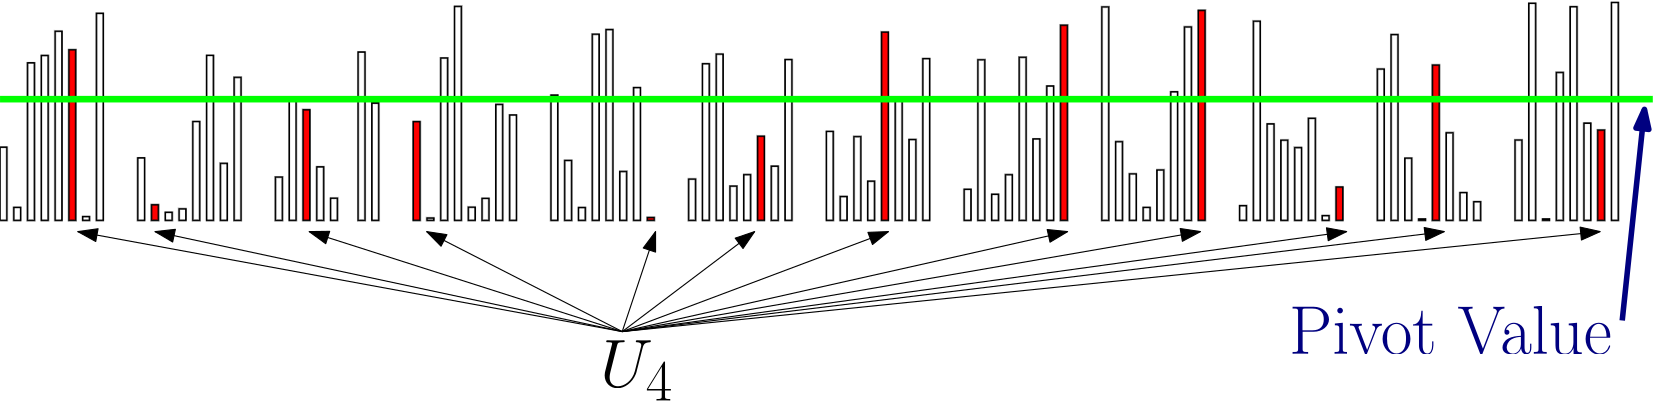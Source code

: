 <?xml version="1.0"?>
<!DOCTYPE ipe SYSTEM "ipe.dtd">
<ipe version="70212" creator="Ipe 7.2.12">
<info created="D:20191006114320" modified="D:20191006114724"/>
<bitmap id="1" width="2000" height="500" BitsPerComponent="8" ColorSpace="DeviceRGB" Filter="FlateDecode" length="15958" encoding="base64">
eNrt3U/ofuta1/FfWE0SCxOsiAMdirDQ0TmDyiAJahJFgw1aoRCBUtBACJx1ZkHgICgUIlAs
hT2IoklBGGQ1OGeklERwgkNEgkmJTRLp6YtbDvx8/q/vs+51Xdfn9WKN9uk8Pb9nrXXf1/32
7L1PJwAAAAAAAAAAAAAAgvy/e/xEAAAAAACx/s89fqKv+3DTp59+6icCAAAAAIilIT/7W/2W
S/xWAAAAAADhPmvIv+MSDfnib3X+1z/55BO/FQAAAABAOA3ZbwUAj/gX9/iJAAAACKch+60A
4PF90D+DDgDgor92j58IIOfsfP7Xj23If/Smo76V3g6AmeHPXWIfBAD4LA5c8/af+okAcs7O
17aJY8t2tf8Fnd4OgJnBPggAcNFnQ9E/vERvB3B2rtDb/+OZCt9KZwDAzGAfBAB4cCh6+yt6
O4Czs7Ld5VsBgH0QAOBwevuuvnSTWRRwdvatAMDMAAAwht6+YBat9k8eBuhydvatAMDMAADQ
iN6+YBb90tn1id4OODv7VgBgZgAAmEVvXzGLnl16O+Ds7FvRxds9/cM3+YkAM4N9EADg9lCk
t79yFtXbAWdn34q2PhuKbvATAWYG+yAAwO2hSG9/5SyqtwPOzr4VbX19KPrPZ/R2wMxgHwQA
eGQo0ttfOYvq7YCzs29FWzeGIr0dMDPYBwEAHhmK9PZXzqJ6O+Ds7FvRlt4OYB8EAHiQ3r5i
FtXbAWdn34q29HYA+yAAwIP09hWzqN4OODv7VrSltwPYBwEAHqS3r5hF9XbA2dm3oi29HcA+
CADwIL19xSyqtwPOzr4VbentAPZBAIAH6e0rZlG9HXB29q1oS28HsA8CADxIb18xizbv7W/f
8x/d5EaDs7NvpTMMprcD2AcBAB6kt6+YRfv39g83udHg7Oxb6QyD6e0A9kEAgAfp7Stm0RG9
/e1h+KtndAZwdvatdIbx9HYA+yAAwIP09hWz6JTe/viwDTg7+1aMYR8EsA8CADxIb18xi+rt
gLOzb0Vb9kEA+yAAUNAP3nPIt9LbV8yiejvg7Oxb0ZZ9EMA+CAAU9Nn4cc1RZVtvXzGL6u2A
s7NvRVv2QQD7IABQ0Gfjxw9fuvT2Fn7knquzqN4OODv7VrRlHwSwDwIABf3G+HGWXj/V21vd
waf+DgW9HXB29q3ozj4IYB8EAArS22fcwR+4RG8HnJ19K51hKvsggH2Qp/z0PX4iAF5Cbx9y
B5/5rfR2wNnZt6I7+yCAfZANZ+dq//Y6AKbuOHp7+zuot+sM4OzsW+kM+/iZe+yDAGYGupyd
v+sSnQGAl+84env7O6i36wzg7Oxb6Qx77jg32AcBzAyMPDsDvfyHe/xELN1x9PakmUFvB5yd
fSue3XG+8xK9HcDMwOCzM9Bxbq/2v5Mhd8fR25NmBr0dcHb2rei+49gHAeyD6AzA+ev8xy5d
JmQO2HH09qSZQW8HnJ19K7rvOPZBAPtg+O78AzfpDJA7t19KXiZkVtLbh9xBvV1nCPCVe/xE
zs6+lc6Qs+PYBwHsg3bnp/6pEToDpMztejtH09uH3EG9XWeIedqvsTI4O/tWOkPUjmMfBLAP
2p3f7u+PnNHbIX1l0Ns5mt4+5A7q7TpDzNP+hUusDM7OvpXOkLbj2AcB7IN256f2QZ0BUlYG
vZ2j6e1D7qDerjN42q0Mzs6+lc6QtOPYBwHsg3ZnvR248Drr7RxNbx9yB/V2ncHTbmVwdvat
dIakHcc+CGAftDvr7cCF11lv52h6+5A7qLfrDJ52K4Ozs2+lMyTtOPZBAPug3VlvBy68zno7
R9Pbh9xBvV1n8LRbGZydfSudIWnHsQ8C2Aftzno7cOF11ts5mt4+5A7q7TqDp93K4OzsW+kM
STuOfRDAPmh31tuBC6+z3s7R9PYhd1Bv1xk87VYGZ2ffSmdI2nHsgwD2Qbuz3g5ceJ31do6m
tw+5g3q7zuBptzI4O/tWOkPSjmMfBLAP2p31duDC66y3czS9fcgd1Nt1Bk+7lcHZ2bfSGZJ2
HPsggH3Q7qy3AxdeZ72do+ntQ+6g3q4zeNqtDM7OvpXOkLTj2AcB7IN2Z70duPA66+0cTW8f
cgf1dp3B025lcHb2rXSGpB3HPghgH7Q76+3AhddZb+doevuQO6i36wyediuDs7NvpTMk7Tj2
QQD7oN1ZbwcuvM56O0fT24fcQb1dZ/C0WxmcnX0rnSFpx7EPAtgH7c56O3DhddbbOZrePuQO
6u06g6fdyuDs7FvpDEk7jn0QwD5od9bbgQuvs97O0fT2IXdQb9cZPO1WBmdn30pnSNpx7IMA
9kG7s94OXHid9XaOprcPuYN6u87gabcyODv7VjpD0o5jHwSwD9qd9Xbgwuust3M0vX3IHdTb
dQZPu5XB2dm30hkqnej/xHUvWa/sgwD2Qbuz3g5ceJ31do6mtw+5g3q7zuBptzI4O/tWOkOx
E/01ejuAfZCjdmenCZi/MujtHE1vH3IH9XadwdNuZXB29q10hmon+g8f/t3H16d6OwT7pXv8
RPZBVuzOThMwfmXQ2zma3j7kDurtOoOn3crg7Oxb6QzVTvR7zlf2QWg6yez6d76YGeyDdueT
3g5WBr2dGlOf3t7+DurtOoOn3crg7Oxb6QzVTvR6O3C2MnzzJSYZ+yDrdmenCRi/Mujt1Jj6
9Pb2d1Bv1xk87VYGZ2ffSmeodqLX2wGTjH2Qaruzd7DMHfyhm/xEbF8Z9HaKTH16e9Lcrrfj
lIqzs2/FihO93p7k1+7xE2GSsQ9SYnf2Dla6gzf4idi+MujtFJn69PakuV1vxykVZ2ffKtm3
37RlSz1ivrIP1lyvrvEOYpKxD3L4edA7WPMO/p0zJhne+1zp7RSZ+vT2pLldb8cpFWdn38pz
9XgX1dt5/Ln6hku8g5hk7INUOA96B53oSXmu9HaKTH16e9LcrrfjlIqzs2/lufq5M9u31CPm
K/ug9QqTDN7BZHp74B2ER58rvT3J99xz5NSntyfN7Xo7Tqk4O/tWnqtXbqlHzFf2QesVJpnZ
v9UXrntJYqU7vT3wDsKjz1Wx3v6L97hx75+vrjm4bOvtSXO73o5TKl0o292/1YznSm/HO4hJ
pv7Z2TuYRm8PvIPw6HNVrLf7twMvmBl+8hK93T648rfS23FKpQtlu/u3mvFc6e14BzHJHPVb
feVjL0ysdKe3B97BMX7XTdarFzxXJXv7t1zS62n/vnvMVyvPg2bRar+V3o5TKl0o292/1Yzn
Sm/HO4hJps0ZxzsYQ28PvIPDZoZrrFcveK5K9vYBT3vpf3KL3m4WLTKL6u04pdJkFq12dvat
0p4rvR3vICaZNmcc72AMvT3wDg6bGf7XGevVy54rvX3P3fnHLtGQ158HzaJFZ1G9HadUmsyi
1c7OvlXac6W34x3EJNPmjOMdjKG3B95BMwOPPld6e9Iko7ebRWvNono7TqmYRX2rESvDN123
9zFcb8c7iEmm1hnHOxhDbw+8g2YGHn2u9PakSUZvN4vWmkX1dpxSMYv6VlNWhqf+KYJ6O95B
TDJjzzjewRh6ezXfdtNLXmczA4+uDHp70iSjt5tFa82iejtOqZhFfatBK8Mvf2zNMVxvxzuI
SabWGcc7GENvr7kPPv7vANXbrVc7rgx6e9Iko7ebRWvNono7Tqmv8JP3uHHzZlHfKq3J6O14
B3HGmbe2053eXnMf/PkzL3ydzQw8ujLo7UmTjN5uFq01i+rtOKW+7ls99c+yoPss6lulNRm9
He8gzjjz1na609u774N6u/Vqx5VBb89rMnq7WbTKLKq345T6um/1PZcu69XUWdS3Smsyejve
QZxx5q3tdKe3d98H9Xbr1Y4rg96e12T0drNolVlUb8cpde4qahb1rXLmdr3dPmi9wiTjt/IO
BtLbu++Derv1aseVQW8PbDJKkVm0yCyqt+OUOncVNYv6Vjlzu95uH7ReYZLxW3kHA+nt3fdB
vd16tePKoLcHNhmlyCxaZBbV2zn6Dv7dm6yinJRtc3uNJqO34x3EGWfe2s6A04Te3nof1Nut
VzuuDHp70iSjFJlFa82iejsF7uANVlFOyra5vUaT0dvxDuKMM29tZ8ZpQm/vuw/q7darHVcG
vT1pklGKzKK1ZlG9nRp38G+d0dspPov6VmlNRm/HO4gzzry1nTGniV03evbbB/V269WOK4Pe
njTJKEVm0VqzqN6OCXnuKmoW9a1y5na93T5ovcIp1W/lHXSa6HuaiN0H9Xbr1Y4rg96eNMko
RWbRWrOo3o4Jee4qahZ93I/f02VC1tsPWWT0dryDOOM0XdtxmvAOHrsP6u3Wqx1XBr09aZJR
isyitWZRvR0T8txV1Cz67B28ptGJXm8/ZJHR2/EO4ozTdG3HacI7eOw+qLdbr3ZcGfT2pElG
KTKL1ppF9XZMyHNXUbPos3fwey/R2zWZ936U3m69cnbGGafq2o7ThHfw2H1Qb7de7bgy6O1J
k4xSZBatNYvq7ZiQ566iZtHAE73efsgio7fjHcQZp+najtOEd/DYfVBvt17tuDLo7UmTjFJk
Fq01i+rtmJDnrqJm0cATvd5+yCKjt+MdxBmn6dqO04R38Nh9UG+3Xu24MujtSZOMUmQWrTWL
6u2YkOeuombRwBO93n7IIqO3s/Id/Hv3uAtOqdb2wH3QaaL7aSJ2H9TbrVc7rgx6e9IkoxSZ
RWvNono7JuS5q6hZNPBEr7cfssjo7axfr5769zvjlGpt16+cJryDNfdBvd16tePKoLcnTTJK
kVm01iyqt2NCnruKmkUDT/R6+yGLjN7O+vXqb15ix3FK9VvpV04TTU8Tsfug3m692nFl0NuT
JhmlyCxaaxbV2zEhz11FzaKBJ3q9/ZBFRm+n+HqFU6q1Xb9ymvAO1twH9Xbr1Y4rg96eNMko
RWbRWrOo3o4Jee4qahYNPNHr7YcsMno7xdcrnFKt7fqV04R3sOY+qLdbr3ZcGfT2pElGKTKL
1ppF9XZMyHNXUbNo4Ilebz9kkdHbKb5e4ZRqbdevnCa8gzX3Qb3derXjyqC3J00ySpFZtNYs
qrdjQp67ippFA0/0evshi4zeTvH1CqdUa7t+5TThHay5D+rt1qsdVwa9PWmSUYrMorVmUb0d
E/LcVdQsGnii19sPWWT0doqvVzilWtv1K6cJ72DNfVBvt17tuDLo7UmTjFJkFq01i+rtmJDn
rqJm0cATvd5+yCKjt1N8vcIp1dquXzlNeAdr7oN6u/Vqx5VBb0+aZJQis2itWVRvx4Q8dxU1
iwae6PX2QxYZvZ3i6xVOqdZ2/cppwjtYcx/U261XO64MenvSJKMUmUVrzaJ6OybkuauoWTTw
RK+3H7LI6O0UX69wSrW261dOE97Bmvug3m692nFl0NuTJhmlyCxaaxbV2zEhz11FzaKBJ3q9
/ZBFRm+n+HqFU6q1Xb9ymvAO1twH9Xbr1Y4rg96eNMks+FZvH/X7bupSiuyDK2ZRvR0T8gvf
Qb297Syqt2syO36U3m690ttxB7N3Z9JOE//3HvugScZ6tWJl0NuTJpk1vf3DTV1KkVl0xSyq
t2NCfuE7qLe3nUX1dk1mx4/S261XejvuYPbuTNppYkOTid0H9Xbr1Y4rg96eNMksW9vfPuq/
n9HbzaK/+XXW2zEhv/Ad1NvbzqJ6uyaz40fp7dYrvR13MHt3Ju008dlH/fZLNGSTjPVq3cqg
tydNMit7e6nzoFm06Cyqt2NCfuE7qLe3nUX1dk1mx4/S261XejvuYPbuTNppQkPe9XU2M/Do
O6i3J00yertZtNYsqrdjQn7hO6i3t51F9XZNZseP0tutV3o77mD27kzaaUJD3vV1NjPw6Duo
tydNMnq7WbTWLKq3Y0J+4Tuot7edRfV2TWbHj9LbrVd6O+5g9u5M2mlCQ971dTYz8Og7qLcn
TTJ6u1m01iyqt2NCfuE7qLe3nUX1dk1mx4/S261XejvuYPbuTNppQkPe9XU2M/DoO6i3J00y
ertZ9JE7+LmbXrl56e2YkF+4XuntbWdRvV2T2fGj9Hbrld6OO5i9O5N2mtCQd32dzQw8+g7q
7UmTjN5uFn3wDt7wys1Lb8eE/ML1Sm9vO4vq7ZrMjh+lt1uv9HbcwezdmbTThIa86+tsZuDR
d1BvT5pk9Haz6ON38Gtn9Ha7swlZbw+kt5vbK9xBvZ2+6xVOqdZ2/cpponiTid0H/VbWqx1X
Br09aZLR282iRWYGvR0T8uvXK7297Syqt2syO36U3m690ttxB7N35zFz+++9yWnC7nzS283t
pTqD3p40yejtZtEiM4PeTs7Tvm690tvbzqJ6uyaz40fp7dYrvR13MHt3njS3P/VPPY09TWjI
u77OZgYefQf19qRJRm83ixaZGfR2cp72deuV3t52FtXbd/9ipw8ul8vlcrlcLpfL5XK5XC6X
y+VyuVwul8vlcrlcLpfL5XK5XC6Xy+VyuVwul8vlcrlcLpfL5XK5XC6Xy+VyuVwul8vlcrlc
LpfL5XK5XC6Xy+VyuVwul8vlcrlcLpfL5XK5XC6Xy+VyuVwul8vlcrlcLpfL5XK5XC6Xy+Vy
uVwul8vlcrlcLpfL5XK5XC6Xy+VyuVwul8vlcrlcLpfL5XK5XC7X16/Tzj755JMPHz58+umn
v+mvv/2Vt7/+9p+e/1c+/LoVH3X2e3z66//vL37UszZ8K3b17HO15mmP/a1q2rzIXOO38lyt
UXPHWbPR2533W9v9VtarHVeGS+cSK8PUWbTmHVxwHkw+TdScGX7jo86uT1rN7TqDp73W2l5s
FTWLBp7o9asjt9QjVgb7oPWq74RsvXr2df6Dl/itWjxX33uTk9e804SGvOvrbGbg0XdQby+z
O8/4Vnr7kJVBbzfJ5OyDejtHz6J6uyaz40fp7dYrvd16NXHH8Vs9+7R3/zsU9Ha78x5ru98q
cG1ftzLo7WV25xnfSm8fsjLo7SaZnH1Qb+foWVRv12R2/Ci93Xqlt1uvJu44fqtnn/YfP9Pr
Durtduc91na/VeDavm5l0NvL7M4zvpXePmRl0NtNMjn7oN7O0bOo3q7J7PhRerv1Sm+3Xk3c
cfxWaU+73m533uNp91sFru3rVga9vczuPONb6e1DVga93SSTsw/q7Rw9izrRazI7fpTebr3S
261XE3ccv1Xa06632533eNr9VoFr+7qVQW8vszvP+FZ6+5CVQW83yeTsg3o7R8+iTvSazI4f
pbdbr/R269XEHcdvlfa06+125z2edr9V4Nq+bmXQ28vszjO+ld4+ZGXQ200yOfug3s7Rs6gT
vSaz40fp7dYrvf0Vv9W/vcd6ZW23OweevPT27mu73ypwbV+3MujtZXbnGd9Kbx+yMujtJpmc
fVBv5+hZ1Ilek9nxo/R265Xe/romc4P1ytpudw48eentM9Z2v1XU2r5uZdDby+zOM76V3j5k
ZdDbTTI5+6DeztGzqBO9JrPjR+nt1iu9/XVN5k9euvR2a7vdOfbkpbfPWNv9VlFr+7qVQW8v
szvP+FZ6+5CVQW83yeTsg3o7R8+iTvSazI4fpbdbr/T2FzaZZ87OseuVtd3unHPy0tuHrO1+
q6S1fd3KoLeX2Z1nfCu9fcjKoLebZHL2Qb2do2dRJ3pNZseP0tutV3r7C5uM3m5ttzs7eZU/
TWjIu77OZgYefQf19jK784xvpbcPWRn0dpNMzj6ot3P0LOpEr8ns+FF6u/VKb39hk9Hbre12
Zyev8qcJDXnX19nMwKPvoN5eZnee8a309iErg95uksnZB/V2jp5Fneg1mR0/Sm+3XuntL2wy
eru13e7s5FX+NKEh7/o6mxl49B3U28vszjO+ld4+ZGXQ200yOfug3s7Rs6gTvSaz40fp7dYr
vf2FTUZvt7YH7M5vf+WP3OTkVfw0oSHv+jqbGXj0HdTby+zOM76V3j5kZdDbTTI5+6DeTsN+
pbenNRm9nb7r1agmo7db2zN6+4ebnLyKnyY05F1fZzMDj76DenuZ3XnGt9Lbh6wMertJJmcf
1Ntp2K/09rQmo7fTd70a1WT0dmt7TG9/+0//0xm9vcVpQkPe9XU2M/DoO6i3l9mdZ3wrvX3I
yqC3m2Ry9kG9nYb9Sm9PazJ6O33Xq1FNRm+3tif19lJru95ud8552s3tQzqD3l5md57xrfT2
ISuD3m6SydkH9XYa9iu9Pa3J6O30Xa9GNRm93dqut+vt5U8TGnL3p93cPqQz6O1lducZ30pv
H7Iy6O1h69V3XOdpb7O26+1J/UpvT2syejt916tRTUZvt7br7Xp7+dOEhtz9aTe3D+kMenuZ
3XnGt9Lbh6wMenveenWNp73N2q63J/UrvT2tyejt9F2vRjUZvd3arrfr7eVPExpy96fd3D6k
M+jtZXbnGd9Kbx+yMujtkevVz37M095sbdfbk/qV3p7WZPR2+q5Xo5qM3m5t19v19vKnCQ25
+9Nubh/SGfT2MrvzjG+ltw9ZGfR265WnXW+ncL/S29OajN4e6O2H/Z3XHbUy6O16e5G1/dtv
sjsv3nFiT156+5C13W+VNLevWxn09qR+pbcHniZqzgx6u/Uq52lfdwf19razqN7end4eeEpd
9lw99U9709t3bzJ6e7Ed5xq78+IdJ/bkpbcPWdv9Vklz+7qVQW9P6ld6e+BpoubMoLdbr3Ke
9nV3UG9vO4vq7d3p7YGn1JXP1f/+2LErg96ut5facX7u7PpEbz9ix4k9eentQ9Z2v1XS3L5u
ZdDbk/qV3h54mqg5M8T29l+4x9NuQt5+B/X2trPomlr7224yt9e/g3p7mpqtT2/X24us7QtO
E3p7qbVdb7c75zztY844sfT2wH6ltweeJmrODLG9fcPfG+5pT5uQt99Bvb3tLLqs1t5gbm9x
B/X2KHp7xSajt5dZ2/X23Z92vb3taUJD7v60jznjxNLbA/uV3h54mqg5M4T39m+9xNNuQn7v
HdTb286iK2vtr57R23vdwVLzld7e/blKnhn09lLP1fY7qLfv97Tr7W1PExpy96d9zBknlt4e
2K/09sDTRM2ZIby3B64M7uCKO6i3t51Fa9Zac3v3O6i3e66KrFejmozeXmZt19t3f9r19ran
CQ25+9M+5owTS28P7Fd6e+BpoubMoLenrQzu4Io7qLe3nUX19u709sBT6oznKnlm0NtLPVfb
76Devt/Trre3PU1oyN2f9jFnnFh6e2C/0tsDTxM1Zwa9PW1lcAdX3EG9ve0sqrd3p7cHnlJn
PFfJM4PeXuq52n4H9fb9nna9ve1pQkPu/rSPOePE0tsD+5XeHniaqDkz6O1pK4M7uOIO6u1t
Z1G9vTu9PfCUOuO5Sp4Z9PZSz9X2O6i37/e06+1tTxMacvenfcwZJ5beHtiv9PbA00TNmUFv
T1sZ3MEVd1BvbzuL6u3d6e2Bp9QZz1XyzKC3l3qutt9BvX2/p11vb3ua0JC7P+1jzjix9PbA
fqW3B54mas4MenvayuAOrriDenvbWbRmrf0r95jbi99Bvd1zVWS9GtVk9PYya7vevvvTrre3
PU1oyN2f9jFnnFh6e2C/0tsDTxM1Zwa9PW1lcAdX3EG9ve0sWrnWXtOoM8zoV3p7IL29YpPR
28us7Xr77k+73t72NKEhd3/ax5xxNviGm5qVIr09qV/p7YGniZozg96etjK4gyvuoN7edhat
XGt/4tKltze6g3q75+qkt7+wyejtZdZ2vX33p11vb3ua0JC7P+1jzjibv9U1eruV4aS36+1t
6e3d5ytPe+4dfGYV/Ymb/P2D9ftVzVqrt3e/g070ac9V8sygt5d6rrbfQb19v6ddb297mtCQ
uz/tY844m7/Vr53pdZrQ2wP7ld4eeJqoOTPo7Wkrgzu44g4+30W7/y8Hxsyient3envgKXXG
c5U8M+jtpZ6r7XdQb9/vadfb254mNOTuT/uYM86Yb7XxHdTbk/qV3h54mqg5M+jtaSuDO7ji
Dj7fRc//DZj+/Thd+pXentav9PZAenvFJqO3V2syevt+T7ve3vY0oSF3f9rHnHHGfKuN76De
ntSv9PbA00TNmUFvT1sZ3MEVd1AXbTv16e3d6e2Bp9QZz1XyzKC3l3qutt9BvX2/p11vb3ua
0JC7P+3/5p4uZ5wx32rjO6i3J/UrvT3wNFFzZtDb01YGd3DFHdRF2059ent3envgiX7Gc5U8
M+jtpZ6r7XdQb9/vadfb254m9PYZT/sNXc44Nb/Vd9/zsndQb0/qV3p74Gmi5sygt6etDO7g
ijuoi7ad+vT27vT2wBP9jOcqeWbQ20s9V9vvoN6+39Out7c9TejtM572P3Xp0ttftbZf88p3
UG9P6ld6e+BpoubMoLenrQzu4Io7qIs2n/r09r709sAT/YznKnlm0NtLPVfb76Devt/Trre3
PU3o7UOe9p13nPDe/lOX6O1TJ5kZ30pv705v7z5fedpz76Au2nzq09v70tsDT/QznqvkmUFv
L/Vcbb+Devt+T7ve3vY0obcPedr19raTzJre/uV7pq4MY6ra52/qch5MPk3UnBn09u4rg6e9
4h3URZOmPr09rV/p7YH09opNRm+v1mT09v2edr297WlCbx/ytOvtbSeZNb399j/kv8vTPmYW
rXkH9fZS9PZqv9WP3uTsPG9C3n4HddEH/OA9XaY+vT2tX+ntgfT2ik1Gb6/WZPT2tAKpt9ud
c552vb3tJLOyt3/xEr290Xz11TO9zoPJp4maM4Pe/uxHPf5/8/K0d5+Qt99BXfTh3+qpfz+O
3u65yrmDTvRpz1XyzKC3l3qutt9BvT2tQOrtduecp11vbzvJrOzt3Z/2MbNo7HlwzW91+38z
qSEvnpCH/Vbff8bZeeqEvP0O6qIP/1Y/fIne7rlyB53o056r5JlBby/1XG2/g3p7WoHU2+3O
OU+73t52ktHbq00yzoPde/uC/x3ymJlBb3d2zrmD69YrXTSpX+ntac+V3h7IzFCxyejt1ZqM
3p5WIPV2u3PO0663t51k9PZqk4zz4Izefv6/mezVGfT2or+Vs3PMhLz9DuqiSf1Kb097rvT2
QGaGik1Gb6/WZPT2tAKpt9udc552vb3tJKO3V5tknAdn9PbunUFvL/pbOTvHTMjb76AumtSv
9Pa050pvD2RmqNhk9PZqTUZv3+9p19vbnib09iFPu97edpLR26tNMs6DensFenvR38rZOWZC
3n4HddGkfqW3pz1XensgM0PFJqO3V2syevt+T7ve3vY0obcPedr19raTjN5ebZJxHtTbK9Db
i/5Wzs4xE/L2O6iLJvUrvT3tudLbA5kZKjYZvb1ak9Hb93va9fa2pwm9fcjTrre3nWT09mqT
jPOg3l6B3l70t3J2jpmQt99BXTSpX+ntT/ncde6gE731KnNm0Nu7n3H09tACqbfbnXOedr29
7SSjt1ebZGbMV3p7936ltxf9rZ75qL9/0+Cz84wJeft6pbcn9Su9fcPofpE76ERvvRpwxlnX
ZPT2ak1Gb08rkHq73Tnnadfb204yenu1SWbGfKW3d+9XenvR3+rJj7ph8Nl5xoS8fb3S25P6
ld7+7Oj+tTPuoBO99WrMGWddk9HbqzUZvT2tQOrtduecp11vbzvJ6O3VJpkZ85Xe3r1f6e1F
f6vnP+pvnNHbW0zI29crvT2pX+ntz47u7qDebr3S21/wDurt1ZqM3p5WIPV2u3PO0663t51k
9PZqk8yM+Upv796v9Paiv1Wxj5pBb+++XiX3K7392dHdHdTbrVd6+wveQb29WpPR29MKpN5u
d8552vX2tpOM3l5tkpkxX+nt3fuV3l70tyr2UTPo7d3Xq+R+pbc/O7q7g3q79Upvf8E7qLdX
azJ6e1qB1NvtzjlPu97edpLR26tNMjPmK729e7/S24v+VsU+aga9vft6ldyv9PZnR3d3UG+3
XuntL3gH9fZqTUZvTyuQervdOedp19vbTjJ6e7VJZsZ8pbd371d6e9HfqthHzaC3d1+vkvuV
3v7s6O4O6u3WK739Be+g3l6tyejtaQVSb7c75zztenvbSUZvrzbJzJiv9Pbu/UpvL/pbFfuo
GfT27utVcr/S258d3d1Bvd16pbe/4B3U26s1Gb09rUDq7XbnnKddb287yejt1SaZGfOV3t69
X+ntRX+rYh81g97efb1K7ld6+7Ojuzuot1uv9PYXvIN6e7Umo7enFUi93e6c87Tr7W0nGb29
2iQzY77S27v3K7296G9V7KNm0Nu7r1fJ/Upvf3Z0dwf1duuV3v6Cd1Bvr9Zk9Pa0Aqm3251z
nna9ve0ko7dXm2RmzFd6e/d+pbcX/a2KfdQMenv39Sq5X+ntz47u7qDebr3S21/wDurt1ZqM
3p5WIPV2u3PO0663t51k9PZqk8yM+Upv796v9Paiv1Wxj5pBb+++XiX3K7392dHdHdTbrVd6
+wveQb29WpPR29MKpN5ud8552vX2tpOM3l5tkpkxX+nt3fuV3l70tyr2UTPo7d3Xq+R+pbc/
O7q7gzm9/e1bfctN1qt5Z5x1TUZvr9Zk9Pa0Aqm3t/2tPO1P30G9ve0ko7dXm2RmzFd6e/d+
pbcX/a2KfdQMa36r77vplTOD3p7Ur/T2Z0d3dzCqt3+4yXo174yzrsno7dWajN6eViD19ra/
laf96Tuot7edZPT2apPMjPlKb+/er/T2or9VsY+aYeXPfo3ebm0/6e1LRnd3MK23v32rXzyj
i04946xrMnp7tSajt6cVSL297W/laX/6DurtbScZvb3aJDNjvtLbu/crvb3ob1Xso2ZY+bP/
2JnXzwx6e1K/0tufHd3dwcDeHnia0Nt3bzJ6e7Umo7enFcgnf/bvuO6ofVBv97Q/egf19raT
jN5ebZKZMV/p7d37ld5e9Lcq9lEz1PzZt69XentSv9Lbnx3d3UG9/aS36+3vfwf19mpNRm9P
K5DP/+zX6O0j6e37/VY172DNSUZvrzbJzJiv9Pbu/UpvL/pbFfuoGfT27utVcr/S258d3d1B
vf2kt+vt738H9fZqTUZvTyuQm372n/3YsWVbb/e0P3oH9fa2k4zeXm2SmTFf6e3d+5XeXvS3
KvZRM+jt3der5H6ltz87uruDevtJb7/0Uf/4psEzg97e/Yyjt4cWyP5lW2/3tD96B/X2MnP7
gjuot5e6g86DZtH2BVJvb/tRM+jt3derMWu73r5gdHcH9faT3n7lo24YPDPo7d3POHp7aIHU
25P2wfSnXW8vM7cvuIN6e6k76DxoFm1fIPX2th81g97efb0as7br7QtGd3dQbz/p7dc/6i+f
0dsPqR/OOE/fQb09rUDq7Un7YPrTrreXmdsX3EG9vdQddB40i7YvkHp724+aQW/vvl6NWdv1
9gWjuzuot5/0djPD+/+Aenu1JqO3pxVIvT1pH0x/2vX2MnP7gjuot5e6g86DZtH2BVJvd3Z2
B/V2a7vevmR0dwf19pPebmZ4/x/wmbPz1+6xD77gDurtaQVSb0/aB9Of9idr7bdeN3i9WrO2
r7mDenudO+g8aBZtXyD1dmdnd1Bvt7br7UtGd3dQbz/p7WaG9/8Bnz87X+OM85o7qLenFUi9
PWkfTH/ad95x9Pbd30G9vcwkkz636+2BBVJvd3Z2B/V2a7vevmR0dwf19pPebmZ4/x/w+bPz
5y5xxnnZHdTb0wqk3p60D6Y/7Ztq7S98bPx6tWZtX3kHS019Yybk9Lldbw8skHq7s7M7qLdb
2/X2JaO7O6i3n/R2M8P7/4A7n52dcZ6+g3p7WoHU25P2wfSnvVitrXkH16ztM+6g3p47t+vt
gQVSb3d2dgf1dmu73r5kdHcH9faT3m5meP8fUG+v1mT09rQCqbcn7YPpT7veXmZun3EH9fbc
uV1v38dP3XTww6C3Ozu7g3q7tV1vXzK6u4N6+0lvNzO8/w+ot1drMnp7WoHU25P2wfSnXW8v
M7fPuIN6e+7crrfvuV5do7fXn6+cndPu4Pb1Sm9vu7br7Qu2QndQbz/p7WaG9/8B9fZqTUZv
TyuQkb39SzcNrmrpT7veXmZun3EH9fbcuV1v33O9+u4zJR4Gvd3Z2R3U263tevuSrdAd1NtP
eruZ4f1/QL29WpPR29MKZGRvX/C/oBtDb09br9as7TPuoN6eO7fr7W13HL292c8+9+w84w5u
X6/09rZru96+YCt0B/X2k95uZnj/H1Bvr3bG0dvTCmRwb//bZ8ZXtfSnXW8vM7fPuIN6e+7c
rre33XH09mY/+9yz84w7uH290tvbru16+4Kt0B3U2096u5nh/X9Avb3aGUdvTyuQwb09sKql
P+16e5m5fcYd1Ntz5/a83v72V77/pi47jt7efb7S20v97NvXK7297dlZb18wuruDevtJbzcz
vP8PqLdXazJ6e1qB1NuTqtqYp/0v3XTUjqO3774y6O1lJpkNd/Cv3+Q82OKMc0OXHUdv7z5f
6e2lfvbt65Xe3vbsrLcvGN3dQb39pLebGd7/B9TbqzUZvb1tgaw5t8eeB8eo+Vtt/Cfw6+1l
5vaNK4PeXmaS2XYHn6q1envNM86PntHb1Vpn59g7uH290tvbnp319gWjuzuot5/0djPD+/+A
enu1JqO3ty2QNef22PPgGJV7+z85c+yOo7fvvjLo7WUmmc1r+z84o7dPPePU3HH09u7zld5e
6mffvl7p7W3Pznr7gtHdHdTbT3r73Jnh7f/fv3DdK/+Aenu1JqO3ty2QNef22PPgGKOajN5e
Zm7fuDLo7WUmmfTWp7eXWtv19sB3UG+v8bNvX6/09rZnZ719wejuDurtJ719dG+/8ff86u2T
m4ze3rZA1pzbY8+DY+jtaevVmrV948qgt5eZZNJbn95eam3X2wPfQb29xs++fb3S29uenfX2
BaO7O6i3n/T26b397Tv8s4+9/g+ot1drMnp72wJZc26PPQ/W9E/vGd5k9PYyc/vGlUFvLzPJ
pLc+vb3U2q63B76DenuNn337eqW3tz076+0LRnd3UG8/6e0BvX33P6DeXq3J6O01zoNj5vbY
82DlfXDF37ukt7ddr9as7RtXBr29zCST3vr09lJru94e+A7q7TV+9u3rld7e9uysty8Y3d1B
vf2kt+vt5etH7D64/Yyjt9c4D46Z22PPg5X3wb94id5uvVq5tm9cGfT2MpNMeuvT20ut7Xp7
4Duot9f42bevV3p727Oz3r5gdHcH9faT3q63l68fsfvg9jOO3l7jPDhmbo89D9oHKzYZvb3M
3P6nb+pyB/X23Nant5da2/X2wHdQb6/xs29fr/T2tmdnvX3B6O4O6u06g95ev37E7oPbzzh6
e43z4Ji5PfY8aB+s2GT09mJz+zV6e/2VIb316e2l1na9PfAd1Ntr/Ozb1yu9ve3ZWW9fMLq7
g3q7zqC3168fsfvg9jOO3l7jPDhmbo89D9oHKzYZvb3Y3P6vz/S6g3p7buvT20ut7Xp74Duo
t9f42bevV3p727Oz3r5gdHcH9XadQW+vXz9i98HtZxy9vcZ5cMzcHnsetA9WbDJ6e/e5XW8v
szKktz69vdTarrcHvoN6e42ffft6pbe3PTvr7QtGd3dQb9cZ9Pb6Z+fYfXD7GUdvr3EeHDO3
x54H7YMVm4ze3n1u19vLrAzprU9vL7W26+2B76DeXuNn375e6e1tz856+4LR3R3U23UGvb3+
2Tl2H9x+xtHba5wHx8ztsedB+2DFJqO3d5/b9fYyK0N669PbS63tenvgO6i31/jZt69Xenvb
s7PevmB0dwf1dp1Bb69/do7dB7efcfT2GufBMXN77HnQPvjUR33ndYNrbc31KnlmsDJY2yuc
B8es7TXnK719yDuot9f42bevV3p727Oz3r5gdHcH9XadQW+vf3aO3Qe3n3H09hrnwTFze+x5
0D747Eddo7cvXq+SZwYrg7W9wnlwzNpec77S24e8gzuvV3/2JnfwBeuV3t727Ky3Lxjd3UG9
XWfQ2+ufnWP3we1nHL29xnlwzNweex60D274qJ/52PhaW3O9Sp4ZrAzW9grnwTFre835Sm8f
8g7uv17d4A6+YL3S29uenfX2BaO7O6i36wx6e/2zc+w+uP2Mo7fXOA+Omdtjz4P2wYofpbd3
n9v19jIrQ3rr09v3edr19rRaW3oW/fDhX55devvL1iu9ve3ZWW9fMLq7g3q7zqC31z87x+6D
2884enuN8+CYuT32PGgfrPhRenv3uV1vf2wV/eabrO3Fz4Nj1vaa85XePnyjf2lvf3zHib2D
29crvb3t2VlvXzC6u4N6u86gt9c/O8fug9vPOHp7jfPgmLk99jxoH6z4UXp797ldb394FX3q
n4RgbS91Hhyzttecr/T24Ru93t6l1urtbc/OevuC0d0d1Nt1Br29/tk5dh/cfsbR22ucB8fM
7bHnQftgxY/S27vP7Xr7M6voL52xtrc4D45Z22vOV3r78I1eb+9Sa/X2tmdnvX3B6O4O6u06
g95e/+wcuw9uP+Po7TXOg2Pm9tjzoH2w4kfp7d3ndr3d2q6391nba85XevvwjV5v71Jr9fa2
Z2e9fcHo7g7q7TqD3l7/7By7D24/4+jtNc6Dmkz386B9sOJH6e3d53a93dqut/dZ22vOV3r7
8I1eb+9Sa/fsom9/5RtvMrertSe9XW9vO7frDKVmhuSzc+w+uP2Mo7fXOA9qMt3Pg/bBih+l
t3ef2/V2a7ve3mdtrzlf6e3DN3q9vUut3bm3P/vvMYmd25Nrrd6eNl/p7TrDHjND8tk5dh/c
fsbR22ucBzWZ7udB+2DFj9Lbu8/tenuZVfT33zR/kdHb93na9fa0Wqu3d7+D29er/Xv723/6
K2fM7Wpt8bn9pLfr7TqD3t7k7By7D24/4+jtNc6DY+b22POgfbDiR+nt3ed2vb3YKnqN3m5t
Lztf6e3DN3q9vUutXdLbze1qrd5uvpo3t+sMpWaG5LNz7D64/Yyjt9c4D46Z22PPg/bBih+l
tz/wrf79Pe6gtf3rH/XfzqQsMnr7Pk+73p5Wa/X27ndw+3qlt7c9O+vtC0Z3d1Bvt17p7fXP
zrH74PYzjt5e4zw4Zm6PPQ/aByt+lN7+8B/wqX/qqd4euLanf5Tevs/TrrdbGQrNonr7rq1P
b297dtbbF4zu7qDebr3S2+ufnb98j4a88jShtwc2mdjzoH2w4kfp7Q//Af/4Je6gtd1H6e27
Pu16u5Wh0Cyqt+/a+vT2tmdnvX3B6O4O6u3WK729y9n58X++qIYc2NvfPuqbrtNkjjnj6O32
Qb39tWu7OxizMojk3c+DY9b2aeuV3h5zdtbbV7Q+vb3z2Vlv33t0dwf1duuV3t7l7PzFS/T2
9aeJyjPDNZrMMWccvd0+qLe/dm13B2NWBpG8+3lwzNo+bb3S22POznr7itantzc/O+vtu47u
7qDebr3S29WPk94+aGb45Y9pMkeecfR2+6Ad57VruzsYszKI5N3Pg2PW9mnrld4ec3bW21ec
vPT2/mfn7ruz3p42X+ntOsMeM0Pp30pvr9Zkgnu7JlPojKO32wftOK9d291Ba7tIrreXf9r1
ditDoVlUb9/15KW3Ozvr7de3QndQb7de6e3qx0lvNzNoMnq7fVCtrb+2u4PWdpFcby//tOvt
VoZCs6jevuvJq1hvf/t//PnrBq/tybVWb0+br/R2nWGPmaH0b6W3V2syersmo7fr7Wqt3u4O
Wtt9lN6+/GnX260MhWZRvX3Xk1e93v7sv89rxtqeXGv19rT5Sm/XGfaYGUr/Vnp7tSajt2sy
ervertbq7e6gtd1H6e3Ln3a93cpQaBbV23c9eZXs7W//xa9+bHyTSa61envafDVmbv/pe8yi
K2eG0r+V3l6tyejtmozerrertXq7O2ht91F6+/KnXW+3MhSaRfX2XU9eVXt7WpNJrrV6e9p8
NWxuD/z7caztgfVDbzczaDJ6+6kJvV1vdwet7VaG4ufB5ElGb3/cV+/xOr93FdXbdz156e3O
znr79a3QHdTb7/5W33XpMota24fVD73dzKDJ6O2nJvR2vd0dtLZbGYqfB5MnGb392d/qGq/z
C1ZRvX3Xk5fe7uyst19f3h//Vv/zHvPV2LndLGpt19v19rW/1T+/R5PR2/V2vV1vdwet7VYG
Z5y9f6tfuUdvf//a/vlLvM56u96uyejtIb39s9/qBvOV3q4z6O16u97+wudqwI4zZm7/tpsG
nwf1drVWb9fbNRm93dr+1D9fVG8PXdv1dr1db9fb9fZ39PbffYn5Sm/f7F/dY2bQ2/X22N7+
5y/RZA78Awb+/c56u1qrt+vtmozebm3/xkv0dmu73q636+16u97+qt5uvtLb9/it5vx9E3q7
3q63O9HPndt//ow7qMnYcTQZvV1vdx60tuvt1na9XW/X2/V2vV1v19ur/VZ/5hIzg96ut+vt
aq0mo7e7g3q7O2httyDr7e6g3q636+16uyajt+vterve7jSht+vtervThCbjDmoydhxNRm+3
tuvt1na9XW/X2/V2TUZv19vNV3r75t/qv9xjZtDb9Xa9Xa3VZNxB76Derrfr7dZ2vd0d1Nvd
Qb1db9dk9Ha93Xyltz/4tAf+O/X0dr1db3eIM7e7g5qMHUeT0dut7c6D1na9XW/X2/V2TUZv
19vNV3r7y5/2P3SJmUFv19v1drVWk3EHvYN2HL1db7e26+3uoN7uDurtersmo7fr7eYrvb31
KmptVz/0dr1dk3EH9Xa1Vm93B63tPkpv19v1dr3d2q636+16u96ut+vtZga9XW/X29VaTUZv
dwf1dnfQ2m5t19vdQb098w7+j3v0dr1db9fb9Xa9XW83M+jtervertZqMu6gd1Bv19v1dmu7
3u4O6u3u4IMf9fS/J05v19v1dr1dby98B//ATfPndr3d2q636+1eZ03GHdTb1VpNRm+3tuvt
1na93dp+3Ef9nkv0dr1db9fb9fbWd/Dp/1uq3m5m0Nv19vK9/cv3eJ01mfCP+sJ1mowdR5PR
263teru1XW+3ts/YcfR2vV1v19v19kPu4H89kzK36+3Wdr19bm//7A94g9dZk/FR12gydhxN
Rm+3tuvt1na93dqut+vtevuBa/uv3qO36+1j7qDebqPX2/X2Xr39i5d4nTUZH/X1ffArH1+a
jB1Hk9Hbre16u7Vdb7e26+0z1vbfepPe3mJtn/O/oJvS2z89c/e3Ov+v3P0DXvyv3PitVnyr
S9eB32rl2t79tyr9XD3zrVau7bv/VlcekqPuYM3fauXcfn47Prn3z78KfAfT13Z3cJ99cNTa
XvMO9t9xtq/t7qC13dpubXcH3/OtHp6Qre2BO0742r6l1vYvRZPW9m29Pa3WLl7en/pnkm+4
g0/9Xdjb/knpA77VsrXdHazzrZat7YF3sOZvdfjC7h20truD1nZ30NruDlrb3UFru+fK2u65
srb7VtZ2a/uu9/2ai7/VJzc99fnb/iuDv9Watd0dLPWtjn3HZ9/Bmr9VhZvuHbS2u4PWdnfQ
2u4OWts9V9Z2z5W13XNlbfetrO3WdgAAAAAAAAAAAAAAAAAAAAAAAAAAAAAAAAAAAAAAAAAA
AAAAAAAAAAAAAAAAAAAAAAAAAAAAAAAAAAAAAAAAAAAAAAAAAAAAAAAAAAAAAAAAAAAAAAAA
AAAAAAAAAAAAAAAAAAAAAAAAAAAAAAAAAAAAAAAAAAAAAAAAAAAAAAAAAAAAAAAAAAAAAAAA
AAAAAAAAAAAAAAAAAAAAAAAAAAAAAAAAAAAAAAAAAAAAAAAAAAAAAAAAAAAAAAAAAAAAAAAA
AAAAAAAAAAAAAAAAAAAAAAAAAAAAAAAAAAAAAAAAAAAAAAAAAAAAAAAAAAAAAAAAAAAAAAAA
AAAAAAAAAAAAAAAAAAAAAAAAAAAAAAAAAAAAAAAAAAAAAAAAAAAAAAAAAAAAAAAAAAAAAAAA
AAAAAAAAAAAAAAAAAAAAAAAAAAAAAAAAAAAAAAAAAAAAAAAAAAAAAAAAAAAAAAAAAAAAAAAA
AAAAAAAAAAAAAAAAAAAAAAAAAAAAAAAAAAAAAAAAAAAAAAAAAAAAAAAAAAAAAAAAAAAAAAAA
AAAAAAAAAAAAAAAAAAAAAAAAAAAAAAAAAAAAAAAAAAAAAAAAAAAAAAAAAAAAAAAAAAAAAAAA
AAAAAAAAAAAAAAAAAAAAAAAAAAAAAAAAAAAAAAAAAAAAAAAAAAAAAAAAAAAAAAAAAAAAAAAA
AAAAAAAAAAAAAAAAAAAAAAAAAAAAAAAAAAAAAAAAAAAAAAAAAAAAAAAAAAAAAAAAAAAAAAAA
AAAAAAAAAAAAAAAAAAAAAAAAAAAAAAAAAAAAAAAAAAAAAAAAAAAAAAAAAAAAAAAAAAAAAAAA
AAAAAAAAAAAAAAAAAAAAAAAAAAAAAAAAAAAAAAAAAAAAAAAAAAAAAAAAAAAAAAAAAAAAAAAA
AAAAAAAAAAAAAAAAAAAAAAAAAAAAAAAAAAAAAAAAAAAAAAAAAAAAAAAAAAAAAAAAAAAAAAAA
AAAAAAAAAAAAAAAAAAAAAAAAAAAAAAAAAAAAAAAAAAAAAAAAAAAAAAAAAAAAAAAAAAAAAAAA
AAAAAAAAAAAAAAAAAAAAAAAAAAAAAAAAAAAAAAAAAAAAAAAAAAAAAAAAAAAAAAAAAAAAAAAA
AAAAAAAAAAAAAAAAAAAAAAAAAAAAAAAAAAAAAAAAAAAAAAAAAAAAAAAAAAAAAAAAAAAAAAAA
AAAAAAAAAAAAAAAAAAAAAAAAAAAAAAAAAAAAAAAAAAAAAAAAAAAAAAAAAAAAAAAAAAAAAAAA
AAAAAAAAAAAAAAAAAAAAAAAAAAAAAAAAAAAAAAAAAAAAAAAAAAAAAAAAAAAAAAAAAAAAAAAA
AAAAAAAAAAAAAAAAAAAAAAAAAAAAAAAAAAAAAAAAAAAAAAAAAAAAAAAAAAAAAAAAAAAAAAAA
AAAAAAAAAAAAAAAAAAAAAAAAAAAAAAAAAAAAAAAAAAAAAAAAAAAAAAAAAAAAAAAAAAAAAAAA
AAAAAAAAAAAAAAAAAAAAAAAAAAAAAAAAAAAAAAAAAAAAAAAAAAAAAAAAAAAAAAAAAAAAAAAA
AAAAAAAAAAAAAAAAAAAAAAAAAAAAAAAAAAAAAAAAAAAAAAAAAAAAAAAAAAAAAAAAAAAAAAAA
AAAAAAAAAAAAAAAAAAAAAAAAAAAAAAAAAAAAAAAAAAAAAAAAAAAAAAAAAAAAAAAAAAAAAAAA
AAAAAAAAAAAAAAAAAAAAAAAAAAAAAAAAAAAAAAAAAAAAAAAAAAAAAAAAAAAAAAAAAAAAAAAA
AAAAAAAAAAAAAAAAAAAAAAAAAACgnf8PGWLpNw==
</bitmap>
<ipestyle name="basic">
<symbol name="arrow/arc(spx)">
<path stroke="sym-stroke" fill="sym-stroke" pen="sym-pen">
0 0 m
-1 0.333 l
-1 -0.333 l
h
</path>
</symbol>
<symbol name="arrow/farc(spx)">
<path stroke="sym-stroke" fill="white" pen="sym-pen">
0 0 m
-1 0.333 l
-1 -0.333 l
h
</path>
</symbol>
<symbol name="arrow/ptarc(spx)">
<path stroke="sym-stroke" fill="sym-stroke" pen="sym-pen">
0 0 m
-1 0.333 l
-0.8 0 l
-1 -0.333 l
h
</path>
</symbol>
<symbol name="arrow/fptarc(spx)">
<path stroke="sym-stroke" fill="white" pen="sym-pen">
0 0 m
-1 0.333 l
-0.8 0 l
-1 -0.333 l
h
</path>
</symbol>
<symbol name="mark/circle(sx)" transformations="translations">
<path fill="sym-stroke">
0.6 0 0 0.6 0 0 e
0.4 0 0 0.4 0 0 e
</path>
</symbol>
<symbol name="mark/disk(sx)" transformations="translations">
<path fill="sym-stroke">
0.6 0 0 0.6 0 0 e
</path>
</symbol>
<symbol name="mark/fdisk(sfx)" transformations="translations">
<group>
<path fill="sym-fill">
0.5 0 0 0.5 0 0 e
</path>
<path fill="sym-stroke" fillrule="eofill">
0.6 0 0 0.6 0 0 e
0.4 0 0 0.4 0 0 e
</path>
</group>
</symbol>
<symbol name="mark/box(sx)" transformations="translations">
<path fill="sym-stroke" fillrule="eofill">
-0.6 -0.6 m
0.6 -0.6 l
0.6 0.6 l
-0.6 0.6 l
h
-0.4 -0.4 m
0.4 -0.4 l
0.4 0.4 l
-0.4 0.4 l
h
</path>
</symbol>
<symbol name="mark/square(sx)" transformations="translations">
<path fill="sym-stroke">
-0.6 -0.6 m
0.6 -0.6 l
0.6 0.6 l
-0.6 0.6 l
h
</path>
</symbol>
<symbol name="mark/fsquare(sfx)" transformations="translations">
<group>
<path fill="sym-fill">
-0.5 -0.5 m
0.5 -0.5 l
0.5 0.5 l
-0.5 0.5 l
h
</path>
<path fill="sym-stroke" fillrule="eofill">
-0.6 -0.6 m
0.6 -0.6 l
0.6 0.6 l
-0.6 0.6 l
h
-0.4 -0.4 m
0.4 -0.4 l
0.4 0.4 l
-0.4 0.4 l
h
</path>
</group>
</symbol>
<symbol name="mark/cross(sx)" transformations="translations">
<group>
<path fill="sym-stroke">
-0.43 -0.57 m
0.57 0.43 l
0.43 0.57 l
-0.57 -0.43 l
h
</path>
<path fill="sym-stroke">
-0.43 0.57 m
0.57 -0.43 l
0.43 -0.57 l
-0.57 0.43 l
h
</path>
</group>
</symbol>
<symbol name="arrow/fnormal(spx)">
<path stroke="sym-stroke" fill="white" pen="sym-pen">
0 0 m
-1 0.333 l
-1 -0.333 l
h
</path>
</symbol>
<symbol name="arrow/pointed(spx)">
<path stroke="sym-stroke" fill="sym-stroke" pen="sym-pen">
0 0 m
-1 0.333 l
-0.8 0 l
-1 -0.333 l
h
</path>
</symbol>
<symbol name="arrow/fpointed(spx)">
<path stroke="sym-stroke" fill="white" pen="sym-pen">
0 0 m
-1 0.333 l
-0.8 0 l
-1 -0.333 l
h
</path>
</symbol>
<symbol name="arrow/linear(spx)">
<path stroke="sym-stroke" pen="sym-pen">
-1 0.333 m
0 0 l
-1 -0.333 l
</path>
</symbol>
<symbol name="arrow/fdouble(spx)">
<path stroke="sym-stroke" fill="white" pen="sym-pen">
0 0 m
-1 0.333 l
-1 -0.333 l
h
-1 0 m
-2 0.333 l
-2 -0.333 l
h
</path>
</symbol>
<symbol name="arrow/double(spx)">
<path stroke="sym-stroke" fill="sym-stroke" pen="sym-pen">
0 0 m
-1 0.333 l
-1 -0.333 l
h
-1 0 m
-2 0.333 l
-2 -0.333 l
h
</path>
</symbol>
<pen name="heavier" value="0.8"/>
<pen name="fat" value="1.2"/>
<pen name="ultrafat" value="2"/>
<symbolsize name="large" value="5"/>
<symbolsize name="small" value="2"/>
<symbolsize name="tiny" value="1.1"/>
<arrowsize name="large" value="10"/>
<arrowsize name="small" value="5"/>
<arrowsize name="tiny" value="3"/>
<color name="red" value="1 0 0"/>
<color name="green" value="0 1 0"/>
<color name="blue" value="0 0 1"/>
<color name="yellow" value="1 1 0"/>
<color name="orange" value="1 0.647 0"/>
<color name="gold" value="1 0.843 0"/>
<color name="purple" value="0.627 0.125 0.941"/>
<color name="gray" value="0.745"/>
<color name="brown" value="0.647 0.165 0.165"/>
<color name="navy" value="0 0 0.502"/>
<color name="pink" value="1 0.753 0.796"/>
<color name="seagreen" value="0.18 0.545 0.341"/>
<color name="turquoise" value="0.251 0.878 0.816"/>
<color name="violet" value="0.933 0.51 0.933"/>
<color name="darkblue" value="0 0 0.545"/>
<color name="darkcyan" value="0 0.545 0.545"/>
<color name="darkgray" value="0.663"/>
<color name="darkgreen" value="0 0.392 0"/>
<color name="darkmagenta" value="0.545 0 0.545"/>
<color name="darkorange" value="1 0.549 0"/>
<color name="darkred" value="0.545 0 0"/>
<color name="lightblue" value="0.678 0.847 0.902"/>
<color name="lightcyan" value="0.878 1 1"/>
<color name="lightgray" value="0.827"/>
<color name="lightgreen" value="0.565 0.933 0.565"/>
<color name="lightyellow" value="1 1 0.878"/>
<dashstyle name="dashed" value="[4] 0"/>
<dashstyle name="dotted" value="[1 3] 0"/>
<dashstyle name="dash dotted" value="[4 2 1 2] 0"/>
<dashstyle name="dash dot dotted" value="[4 2 1 2 1 2] 0"/>
<textsize name="large" value="\large"/>
<textsize name="Large" value="\Large"/>
<textsize name="LARGE" value="\LARGE"/>
<textsize name="huge" value="\huge"/>
<textsize name="Huge" value="\Huge"/>
<textsize name="small" value="\small"/>
<textsize name="footnote" value="\footnotesize"/>
<textsize name="tiny" value="\tiny"/>
<textstyle name="center" begin="\begin{center}" end="\end{center}"/>
<textstyle name="itemize" begin="\begin{itemize}" end="\end{itemize}"/>
<textstyle name="item" begin="\begin{itemize}\item{}" end="\end{itemize}"/>
<gridsize name="4 pts" value="4"/>
<gridsize name="8 pts (~3 mm)" value="8"/>
<gridsize name="16 pts (~6 mm)" value="16"/>
<gridsize name="32 pts (~12 mm)" value="32"/>
<gridsize name="10 pts (~3.5 mm)" value="10"/>
<gridsize name="20 pts (~7 mm)" value="20"/>
<gridsize name="14 pts (~5 mm)" value="14"/>
<gridsize name="28 pts (~10 mm)" value="28"/>
<gridsize name="56 pts (~20 mm)" value="56"/>
<anglesize name="90 deg" value="90"/>
<anglesize name="60 deg" value="60"/>
<anglesize name="45 deg" value="45"/>
<anglesize name="30 deg" value="30"/>
<anglesize name="22.5 deg" value="22.5"/>
<opacity name="10%" value="0.1"/>
<opacity name="30%" value="0.3"/>
<opacity name="50%" value="0.5"/>
<opacity name="75%" value="0.75"/>
<tiling name="falling" angle="-60" step="4" width="1"/>
<tiling name="rising" angle="30" step="4" width="1"/>
</ipestyle>
<page>
<layer name="alpha"/>
<view layers="alpha" active="alpha"/>
<image layer="alpha" rect="0 346.625 595 495.375" bitmap="1"/>
<text matrix="1 0 0 1 -60 -16" transformations="translations" pos="524 384" stroke="navy" type="label" width="123.773" height="17.213" depth="0" valign="baseline" size="Huge">Pivot Value </text>
<path matrix="1 0 0 1.1875 4 -80.75" stroke="navy" pen="ultrafat" arrow="normal/normal">
580 388 m
588 452 l
</path>
<text matrix="1 0 0 1 8 8" transformations="translations" pos="208 348" stroke="black" type="label" width="26.458" height="16.939" depth="4.78" valign="baseline" size="Huge" style="math">U_4 </text>
<path matrix="1.02083 0 0 0.692308 7.58333 126.769" stroke="black" arrow="normal/normal">
212 360 m
20 412 l
</path>
<path matrix="1.16809 0 0 0.692308 -23.6354 126.769" stroke="black" arrow="normal/normal">
212 360 m
68 412 l
</path>
<path matrix="1.17391 0 0 0.692308 -24.8695 126.769" stroke="black" arrow="normal/normal">
212 360 m
116 412 l
</path>
<path matrix="1.6 0 0 0.692308 -115.2 126.769" stroke="black" arrow="normal/normal">
212 360 m
168 412 l
</path>
<path matrix="3 0 0 0.692308 -412 126.769" stroke="black" arrow="normal/normal">
212 360 m
216 412 l
</path>
<path matrix="0.916667 0 0 0.692308 29.6667 126.769" stroke="black" arrow="normal/normal">
212 360 m
264 412 l
</path>
<path matrix="0.958333 0 0 0.692308 20.8333 126.769" stroke="black" arrow="normal/normal">
212 360 m
312 412 l
</path>
<path matrix="1.08333 0 0 0.692308 -5.66667 126.769" stroke="black" arrow="normal/normal">
212 360 m
360 412 l
</path>
<path matrix="1.05157 0 0 0.692308 1.0682 126.769" stroke="black" arrow="normal/normal">
212 360 m
460 412 l
</path>
<path matrix="1.04082 0 0 0.692308 3.34692 126.769" stroke="black" arrow="normal/normal">
212 360 m
412 412 l
</path>
<path matrix="0.986486 0 0 0.692308 14.8649 126.769" stroke="black" arrow="normal/normal">
212 360 m
512 412 l
</path>
<path matrix="1.01163 0 0 0.692308 9.53491 126.769" stroke="black" arrow="normal/normal">
212 360 m
560 412 l
</path>
</page>
</ipe>
